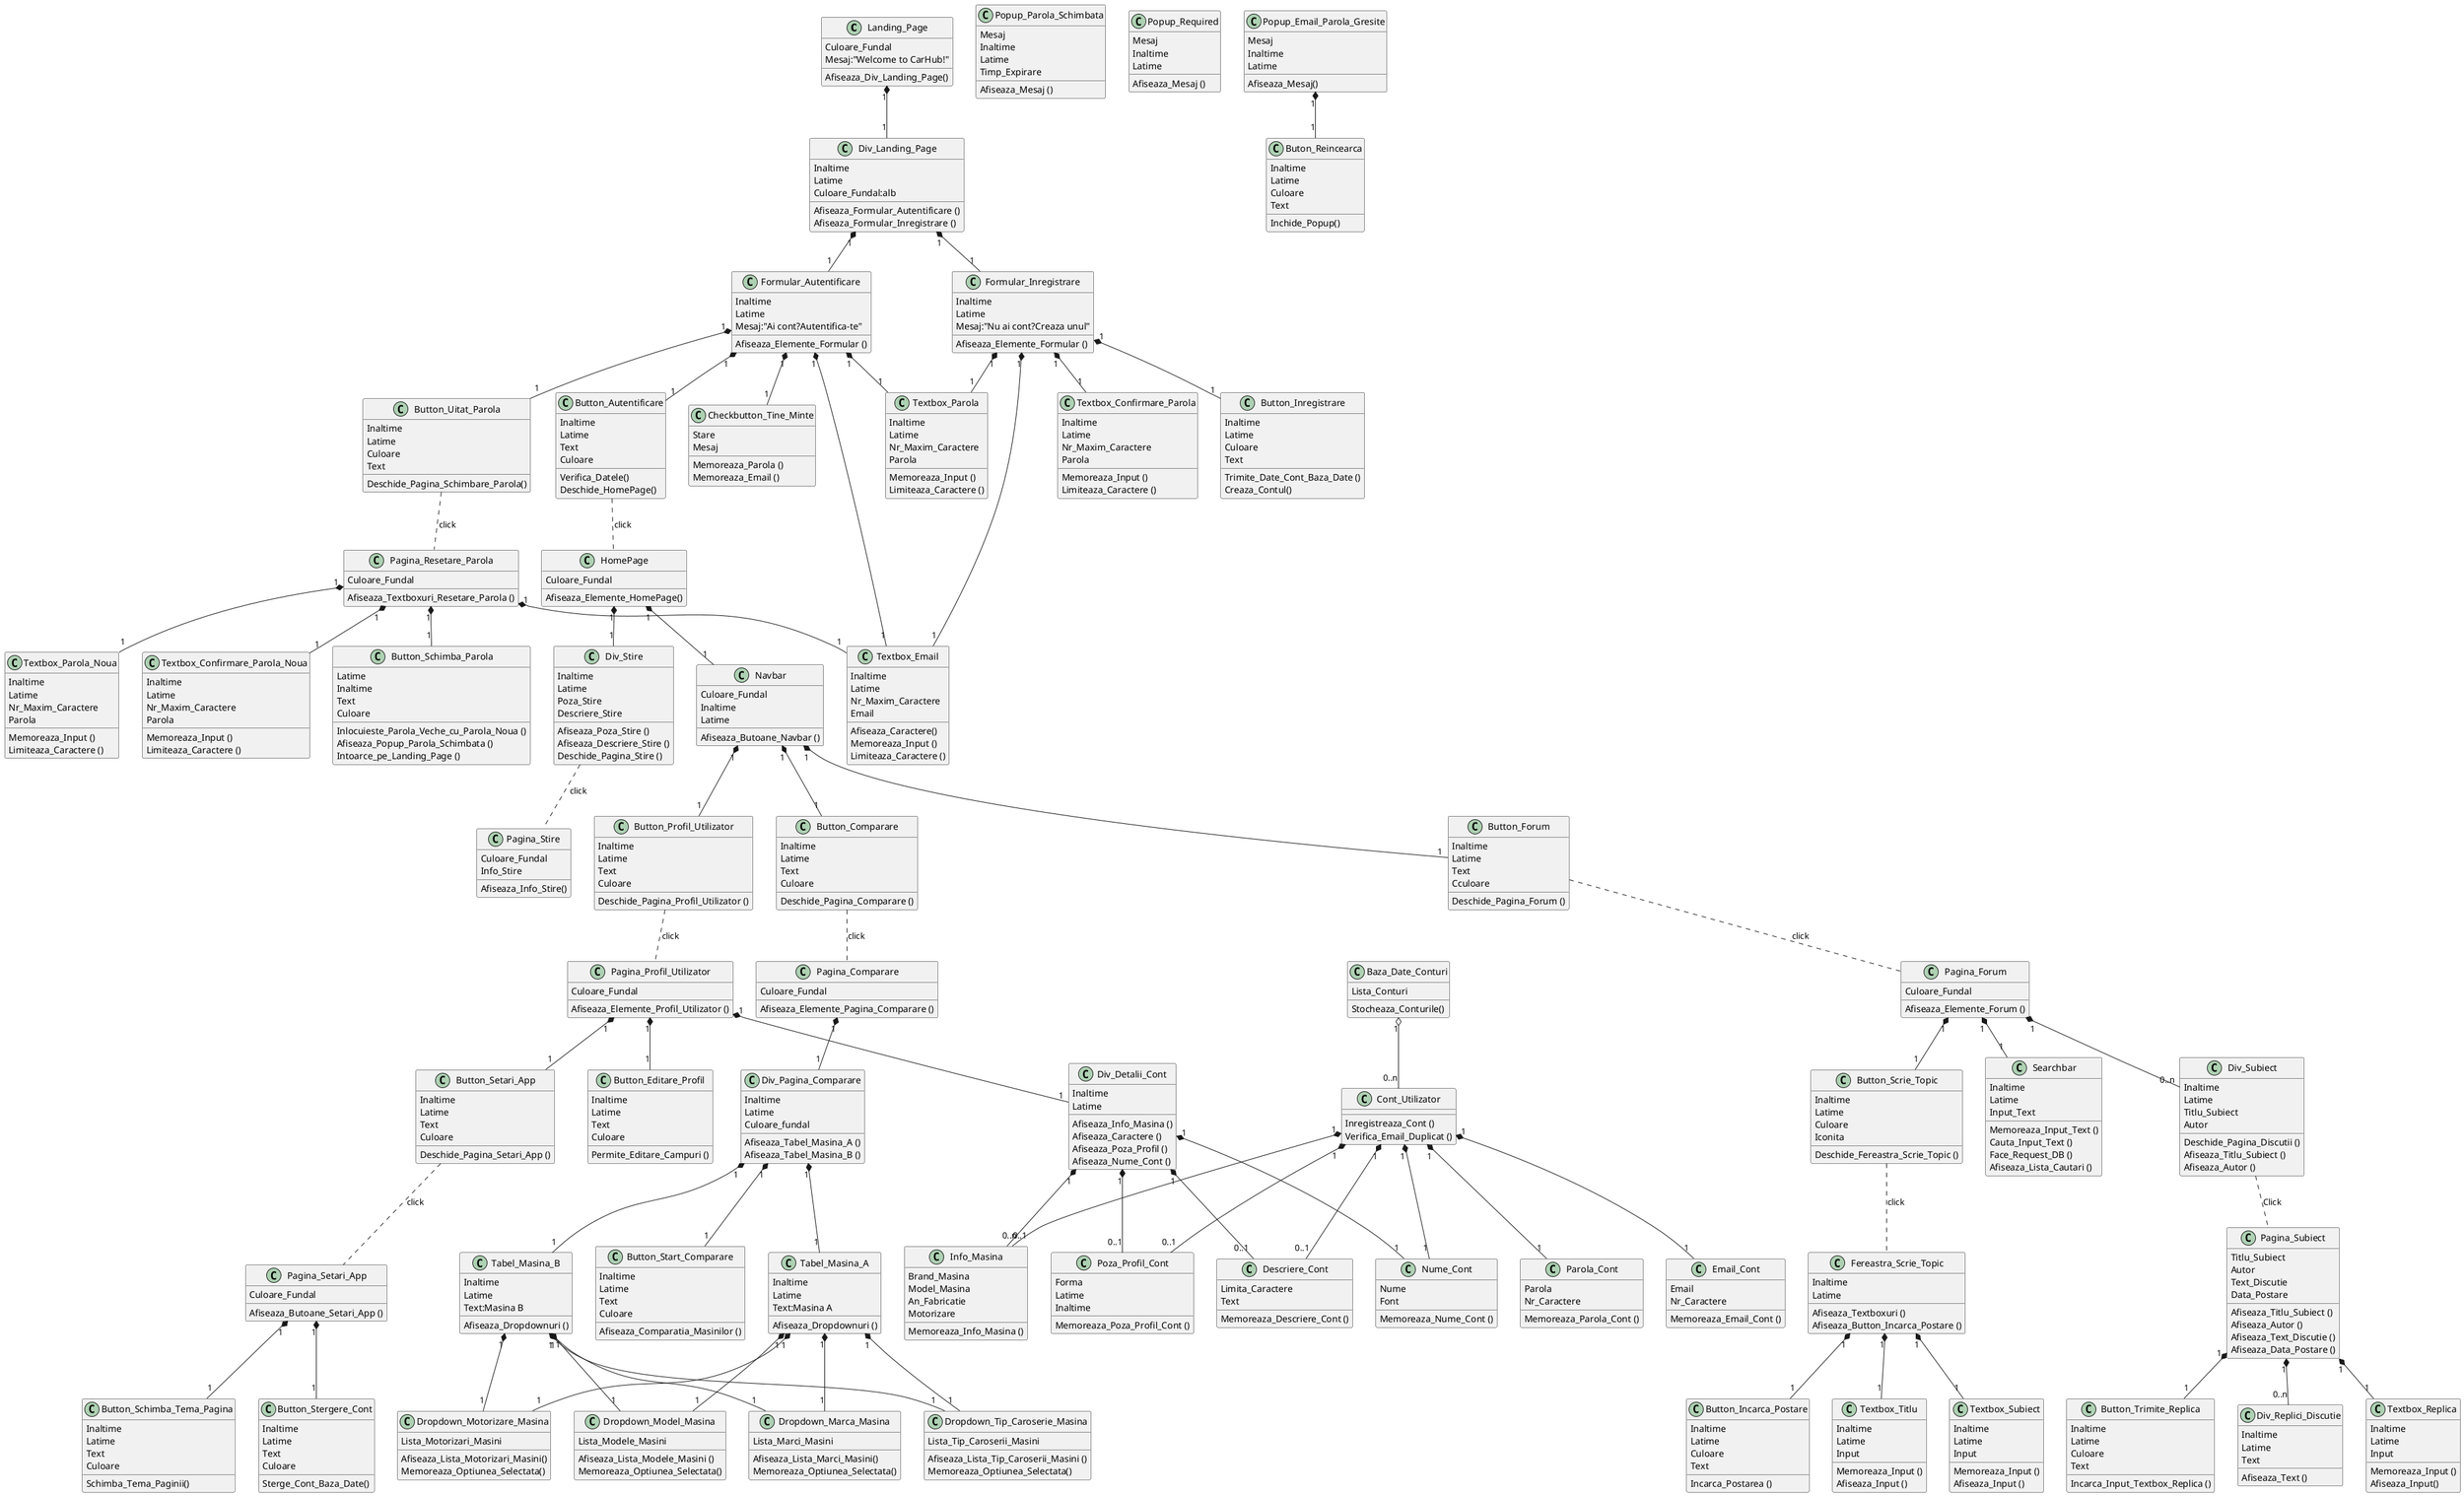@startuml
'https://plantuml.com/class-diagram
class Landing_Page{
Culoare_Fundal
Mesaj:"Welcome to CarHub!"
Afiseaza_Div_Landing_Page()
}

class Div_Landing_Page {
Inaltime
Latime
Culoare_Fundal:alb
Afiseaza_Formular_Autentificare ()
Afiseaza_Formular_Inregistrare ()
}

class Formular_Autentificare{
Inaltime
Latime
Mesaj:"Ai cont?Autentifica-te"
Afiseaza_Elemente_Formular ()
}

class Textbox_Email{
Inaltime
Latime
Nr_Maxim_Caractere
Email
Afiseaza_Caractere()
Memoreaza_Input ()
Limiteaza_Caractere ()
}

class Textbox_Parola{
Inaltime
Latime
Nr_Maxim_Caractere
Parola
Memoreaza_Input ()
Limiteaza_Caractere ()
}

class Checkbutton_Tine_Minte{
Stare
Mesaj
Memoreaza_Parola ()
Memoreaza_Email ()

}

class Button_Autentificare{
Inaltime
Latime
Text
Culoare
Verifica_Datele()
Deschide_HomePage()
}

class Button_Uitat_Parola{
Inaltime
Latime
Culoare
Text
Deschide_Pagina_Schimbare_Parola()
}

class Pagina_Resetare_Parola {
Culoare_Fundal
Afiseaza_Textboxuri_Resetare_Parola ()
}

class Textbox_Parola_Noua {
Inaltime
Latime
Nr_Maxim_Caractere
Parola
Memoreaza_Input ()
Limiteaza_Caractere ()
}

class Textbox_Confirmare_Parola_Noua {
Inaltime
Latime
Nr_Maxim_Caractere
Parola
Memoreaza_Input ()
Limiteaza_Caractere ()
}

class Button_Schimba_Parola {
Latime
Inaltime
Text
Culoare
Inlocuieste_Parola_Veche_cu_Parola_Noua ()
Afiseaza_Popup_Parola_Schimbata ()
Intoarce_pe_Landing_Page ()
}

class Popup_Parola_Schimbata {
Mesaj
Inaltime
Latime
Timp_Expirare
Afiseaza_Mesaj ()
}

class Popup_Required {
Mesaj
Inaltime
Latime
Afiseaza_Mesaj ()
}

class Cont_Utilizator{
Inregistreaza_Cont ()
Verifica_Email_Duplicat ()
}

class Email_Cont {
Email
Nr_Caractere
Memoreaza_Email_Cont ()
}

class Parola_Cont {
Parola
Nr_Caractere
Memoreaza_Parola_Cont ()
}

class Formular_Inregistrare{
Inaltime
Latime
Mesaj:"Nu ai cont?Creaza unul"
Afiseaza_Elemente_Formular ()
}

class Textbox_Confirmare_Parola {
Inaltime
Latime
Nr_Maxim_Caractere
Parola
Memoreaza_Input ()
Limiteaza_Caractere ()
}

class Button_Inregistrare{
Inaltime
Latime
Culoare
Text
Trimite_Date_Cont_Baza_Date ()
Creaza_Contul()
}

class Baza_Date_Conturi{
Lista_Conturi
Stocheaza_Conturile()
}

class Popup_Email_Parola_Gresite{
Mesaj
Inaltime
Latime
Afiseaza_Mesaj()
}

class Buton_Reincearca{
Inaltime
Latime
Culoare
Text
Inchide_Popup()
}

class HomePage{
Culoare_Fundal
Afiseaza_Elemente_HomePage()
}

class Navbar {
Culoare_Fundal
Inaltime
Latime
Afiseaza_Butoane_Navbar ()
}

class Div_Stire{
Inaltime
Latime
Poza_Stire
Descriere_Stire
Afiseaza_Poza_Stire ()
Afiseaza_Descriere_Stire ()
Deschide_Pagina_Stire ()
}

class Pagina_Stire {
Culoare_Fundal
Info_Stire
Afiseaza_Info_Stire()
}

class Button_Profil_Utilizator {
Inaltime
Latime
Text
Culoare
Deschide_Pagina_Profil_Utilizator ()
}

class Pagina_Profil_Utilizator {
Culoare_Fundal
Afiseaza_Elemente_Profil_Utilizator ()
}

class Button_Comparare {
Inaltime
Latime
Text
Culoare
Deschide_Pagina_Comparare ()
}

class Pagina_Comparare {
Culoare_Fundal
Afiseaza_Elemente_Pagina_Comparare ()
}

class Button_Forum {
Inaltime
Latime
Text
Cculoare
Deschide_Pagina_Forum ()
}

class Pagina_Forum {
Culoare_Fundal
Afiseaza_Elemente_Forum ()
}

class Poza_Profil_Cont{
Forma
Latime
Inaltime
Memoreaza_Poza_Profil_Cont ()
}

class Nume_Cont {
Nume
Font
Memoreaza_Nume_Cont ()
}

class Info_Masina {
Brand_Masina
Model_Masina
An_Fabricatie
Motorizare
Memoreaza_Info_Masina ()
}

class Descriere_Cont {
Limita_Caractere
Text
Memoreaza_Descriere_Cont ()
}

class Button_Editare_Profil {
Inaltime
Latime
Text
Culoare
Permite_Editare_Campuri ()
}

class Button_Setari_App {
Inaltime
Latime
Text
Culoare
Deschide_Pagina_Setari_App ()
}

class Pagina_Setari_App {
Culoare_Fundal
Afiseaza_Butoane_Setari_App ()
}

class Div_Detalii_Cont {
Inaltime
Latime
Afiseaza_Info_Masina ()
Afiseaza_Caractere ()
Afiseaza_Poza_Profil ()
Afiseaza_Nume_Cont ()
}

class Button_Schimba_Tema_Pagina {
Inaltime
Latime
Text
Culoare
Schimba_Tema_Paginii()
}

class Button_Stergere_Cont {
Inaltime
Latime
Text
Culoare
Sterge_Cont_Baza_Date()
}

class Div_Pagina_Comparare {
Inaltime
Latime
Culoare_fundal
Afiseaza_Tabel_Masina_A ()
Afiseaza_Tabel_Masina_B ()
}

class Tabel_Masina_A{
Inaltime
Latime
Text:Masina A
Afiseaza_Dropdownuri ()
}

class Tabel_Masina_B {
Inaltime
Latime
Text:Masina B
Afiseaza_Dropdownuri ()
}

class Button_Start_Comparare {
Inaltime
Latime
Text
Culoare
Afiseaza_Comparatia_Masinilor ()
}

class Dropdown_Marca_Masina {
Lista_Marci_Masini
Afiseaza_Lista_Marci_Masini()
Memoreaza_Optiunea_Selectata()
}

class Dropdown_Model_Masina {
Lista_Modele_Masini
Afiseaza_Lista_Modele_Masini ()
Memoreaza_Optiunea_Selectata()
}

class Dropdown_Tip_Caroserie_Masina {
Lista_Tip_Caroserii_Masini
Afiseaza_Lista_Tip_Caroserii_Masini ()
Memoreaza_Optiunea_Selectata()
}

class Dropdown_Motorizare_Masina {
Lista_Motorizari_Masini
Afiseaza_Lista_Motorizari_Masini()
Memoreaza_Optiunea_Selectata()
}

class Div_Subiect {
Inaltime
Latime
Titlu_Subiect
Autor
Deschide_Pagina_Discutii ()
Afiseaza_Titlu_Subiect ()
Afiseaza_Autor ()
}

class Searchbar{
Inaltime
Latime
Input_Text
Memoreaza_Input_Text ()
Cauta_Input_Text ()
Face_Request_DB ()
Afiseaza_Lista_Cautari ()
}

class Button_Scrie_Topic {
Inaltime
Latime
Culoare
Iconita
Deschide_Fereastra_Scrie_Topic ()
}

class Pagina_Subiect {
Titlu_Subiect
Autor
Text_Discutie
Data_Postare
Afiseaza_Titlu_Subiect ()
Afiseaza_Autor ()
Afiseaza_Text_Discutie ()
Afiseaza_Data_Postare ()
}

class Div_Replici_Discutie {
Inaltime
Latime
Text
Afiseaza_Text ()
}

class Textbox_Replica {
Inaltime
Latime
Input
Memoreaza_Input ()
Afiseaza_Input()
}

class Button_Trimite_Replica {
Inaltime
Latime
Culoare
Text
Incarca_Input_Textbox_Replica ()
}

class Fereastra_Scrie_Topic {
Inaltime
Latime
Afiseaza_Textboxuri ()
Afiseaza_Button_Incarca_Postare ()
}

class Textbox_Titlu {
Inaltime
Latime
Input
Memoreaza_Input ()
Afiseaza_Input ()
}

class Textbox_Subiect {
Inaltime
Latime
Input
Memoreaza_Input ()
Afiseaza_Input ()
}

class Button_Incarca_Postare {
Inaltime
Latime
Culoare
Text
Incarca_Postarea ()
}

Landing_Page "1" *-- "1" Div_Landing_Page
Div_Landing_Page "1" *-- "1" Formular_Autentificare
Div_Landing_Page "1" *-- "1" Formular_Inregistrare
Formular_Autentificare "1" *-- "1" Textbox_Email
Formular_Autentificare "1" *-- "1" Textbox_Parola
Formular_Autentificare "1" *-- "1" Checkbutton_Tine_Minte
Formular_Autentificare "1" *-- "1" Button_Uitat_Parola
Formular_Autentificare "1" *-- "1" Button_Autentificare
Button_Uitat_Parola .. Pagina_Resetare_Parola:click
Button_Autentificare .. HomePage:click
Formular_Inregistrare "1" *-- "1" Textbox_Email
Formular_Inregistrare "1" *-- "1" Textbox_Parola
Formular_Inregistrare "1" *-- "1" Textbox_Confirmare_Parola
Formular_Inregistrare "1" *-- "1" Button_Inregistrare
Baza_Date_Conturi "1" o-- "0..n" Cont_Utilizator
Cont_Utilizator "1" *-- "1" Email_Cont
Cont_Utilizator "1" *-- "1" Parola_Cont
Cont_Utilizator "1" *-- "1" Nume_Cont
Cont_Utilizator "1" *-- "0..n" Info_Masina
Cont_Utilizator "1" *-- "0..1" Descriere_Cont
Cont_Utilizator "1" *-- "0..1" Poza_Profil_Cont
Popup_Email_Parola_Gresite "1" *-- "1" Buton_Reincearca
HomePage "1" *-- "1" Navbar
HomePage "1" *-- "1" Div_Stire
Div_Stire .. Pagina_Stire:click
Navbar "1" *-- "1" Button_Profil_Utilizator
Navbar "1" *-- "1" Button_Comparare
Navbar "1" *-- "1" Button_Forum
Button_Profil_Utilizator .. Pagina_Profil_Utilizator:click
Button_Comparare .. Pagina_Comparare:click
Button_Forum .. Pagina_Forum:click
Pagina_Profil_Utilizator "1" *-- "1" Div_Detalii_Cont
Pagina_Profil_Utilizator "1" *-- "1" Button_Editare_Profil
Pagina_Profil_Utilizator "1" *-- "1" Button_Setari_App
Div_Detalii_Cont "1" *-- "0..1" Poza_Profil_Cont
Div_Detalii_Cont "1" *-- "1" Nume_Cont
Div_Detalii_Cont "1" *-- "0..1" Info_Masina
Div_Detalii_Cont "1" *-- "0..1" Descriere_Cont
Button_Setari_App .. Pagina_Setari_App:click
Pagina_Setari_App "1" *-- "1" Button_Schimba_Tema_Pagina
Pagina_Setari_App "1" *-- "1" Button_Stergere_Cont
Pagina_Comparare "1" *-- "1" Div_Pagina_Comparare
Div_Pagina_Comparare "1" *-- "1" Tabel_Masina_A
Div_Pagina_Comparare "1" *-- "1" Tabel_Masina_B
Div_Pagina_Comparare "1" *-- "1" Button_Start_Comparare
Tabel_Masina_A "1" *-- "1" Dropdown_Marca_Masina
Tabel_Masina_A "1" *-- "1" Dropdown_Model_Masina
Tabel_Masina_A "1" *-- "1" Dropdown_Motorizare_Masina
Tabel_Masina_A "1" *-- "1" Dropdown_Tip_Caroserie_Masina
Tabel_Masina_B "1" *-- "1" Dropdown_Marca_Masina
Tabel_Masina_B "1" *-- "1" Dropdown_Model_Masina
Tabel_Masina_B "1" *-- "1" Dropdown_Motorizare_Masina
Tabel_Masina_B "1" *-- "1" Dropdown_Tip_Caroserie_Masina
Pagina_Forum "1" *-- "0..n" Div_Subiect
Pagina_Forum "1" *-- "1" Searchbar
Pagina_Forum "1" *-- "1" Button_Scrie_Topic
Div_Subiect .. Pagina_Subiect:Click
Pagina_Subiect "1" *-- "0..n" Div_Replici_Discutie
Pagina_Subiect "1" *-- "1" Textbox_Replica
Pagina_Subiect "1" *-- "1" Button_Trimite_Replica
Button_Scrie_Topic .. Fereastra_Scrie_Topic:click
Fereastra_Scrie_Topic "1" *-- "1" Textbox_Titlu
Fereastra_Scrie_Topic "1" *-- "1" Textbox_Subiect
Fereastra_Scrie_Topic "1" *-- "1" Button_Incarca_Postare
Pagina_Resetare_Parola "1" *-- "1" Textbox_Email
Pagina_Resetare_Parola "1" *-- "1" Textbox_Parola_Noua
Pagina_Resetare_Parola "1" *-- "1" Textbox_Confirmare_Parola_Noua
Pagina_Resetare_Parola "1" *-- "1" Button_Schimba_Parola
@enduml